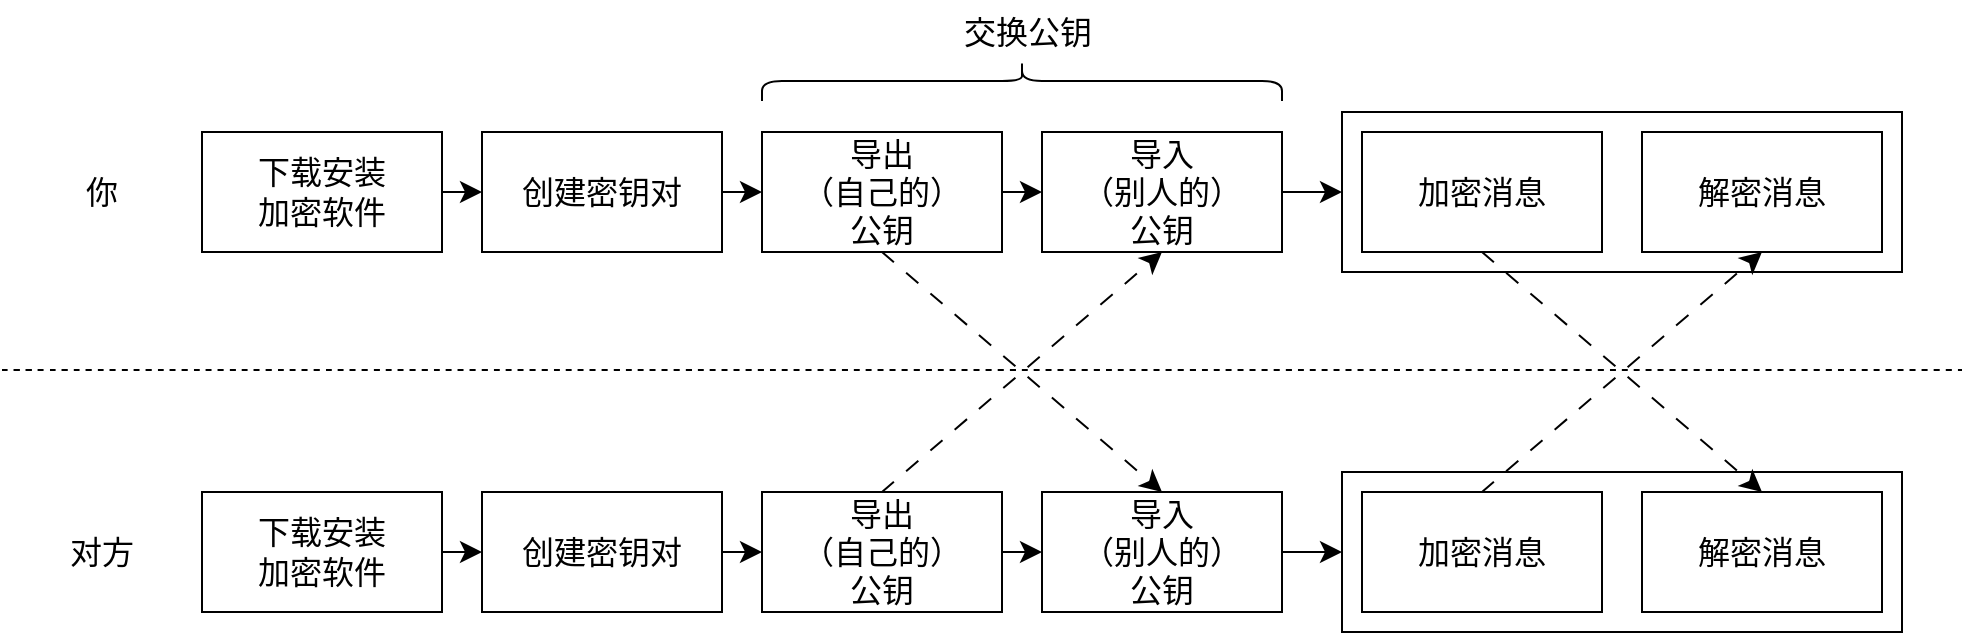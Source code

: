 <mxfile version="22.1.16" type="device">
  <diagram name="第 1 页" id="6o3pLhBRLdcL03w6bZhF">
    <mxGraphModel dx="1450" dy="638" grid="0" gridSize="10" guides="1" tooltips="1" connect="1" arrows="1" fold="1" page="0" pageScale="1" pageWidth="1169" pageHeight="827" math="0" shadow="0">
      <root>
        <mxCell id="0" />
        <mxCell id="1" parent="0" />
        <mxCell id="DIsmVBrg73zC50ADwtmq-12" value="" style="endArrow=none;html=1;rounded=0;fontSize=12;startSize=8;endSize=8;curved=1;dashed=1;fontFamily=思源黑体;" parent="1" edge="1">
          <mxGeometry width="50" height="50" relative="1" as="geometry">
            <mxPoint x="-320" y="187" as="sourcePoint" />
            <mxPoint x="660" y="187" as="targetPoint" />
          </mxGeometry>
        </mxCell>
        <mxCell id="DIsmVBrg73zC50ADwtmq-7" value="" style="rounded=0;whiteSpace=wrap;html=1;fontSize=16;fillColor=none;perimeterSpacing=0;strokeWidth=1;fontFamily=思源黑体;" parent="1" vertex="1">
          <mxGeometry x="350" y="58" width="280" height="80" as="geometry" />
        </mxCell>
        <mxCell id="DIsmVBrg73zC50ADwtmq-8" style="edgeStyle=none;curved=1;rounded=0;orthogonalLoop=1;jettySize=auto;html=1;exitX=1;exitY=0.5;exitDx=0;exitDy=0;entryX=0;entryY=0.5;entryDx=0;entryDy=0;fontSize=12;startSize=8;endSize=8;fontFamily=思源黑体;" parent="1" source="DIsmVBrg73zC50ADwtmq-1" target="DIsmVBrg73zC50ADwtmq-2" edge="1">
          <mxGeometry relative="1" as="geometry" />
        </mxCell>
        <mxCell id="DIsmVBrg73zC50ADwtmq-1" value="下载安装&lt;br&gt;加密软件" style="rounded=0;whiteSpace=wrap;html=1;fontSize=16;fontFamily=思源黑体;" parent="1" vertex="1">
          <mxGeometry x="-220" y="68" width="120" height="60" as="geometry" />
        </mxCell>
        <mxCell id="DIsmVBrg73zC50ADwtmq-9" style="edgeStyle=none;curved=1;rounded=0;orthogonalLoop=1;jettySize=auto;html=1;entryX=0;entryY=0.5;entryDx=0;entryDy=0;fontSize=12;startSize=8;endSize=8;fontFamily=思源黑体;" parent="1" source="DIsmVBrg73zC50ADwtmq-2" target="DIsmVBrg73zC50ADwtmq-3" edge="1">
          <mxGeometry relative="1" as="geometry" />
        </mxCell>
        <mxCell id="DIsmVBrg73zC50ADwtmq-2" value="创建密钥对" style="rounded=0;whiteSpace=wrap;html=1;fontSize=16;fontFamily=思源黑体;" parent="1" vertex="1">
          <mxGeometry x="-80" y="68" width="120" height="60" as="geometry" />
        </mxCell>
        <mxCell id="DIsmVBrg73zC50ADwtmq-10" style="edgeStyle=none;curved=1;rounded=0;orthogonalLoop=1;jettySize=auto;html=1;fontSize=12;startSize=8;endSize=8;fontFamily=思源黑体;" parent="1" source="DIsmVBrg73zC50ADwtmq-3" target="DIsmVBrg73zC50ADwtmq-4" edge="1">
          <mxGeometry relative="1" as="geometry" />
        </mxCell>
        <mxCell id="DIsmVBrg73zC50ADwtmq-3" value="导出&lt;br&gt;（自己的）&lt;br&gt;公钥" style="rounded=0;whiteSpace=wrap;html=1;fontSize=16;fontFamily=思源黑体;" parent="1" vertex="1">
          <mxGeometry x="60" y="68" width="120" height="60" as="geometry" />
        </mxCell>
        <mxCell id="DIsmVBrg73zC50ADwtmq-11" style="edgeStyle=none;curved=1;rounded=0;orthogonalLoop=1;jettySize=auto;html=1;fontSize=12;startSize=8;endSize=8;fontFamily=思源黑体;" parent="1" source="DIsmVBrg73zC50ADwtmq-4" target="DIsmVBrg73zC50ADwtmq-7" edge="1">
          <mxGeometry relative="1" as="geometry" />
        </mxCell>
        <mxCell id="DIsmVBrg73zC50ADwtmq-4" value="导入&lt;br&gt;（别人的）&lt;br&gt;公钥" style="rounded=0;whiteSpace=wrap;html=1;fontSize=16;fontFamily=思源黑体;" parent="1" vertex="1">
          <mxGeometry x="200" y="68" width="120" height="60" as="geometry" />
        </mxCell>
        <mxCell id="DIsmVBrg73zC50ADwtmq-5" value="加密消息" style="rounded=0;whiteSpace=wrap;html=1;fontSize=16;fontFamily=思源黑体;" parent="1" vertex="1">
          <mxGeometry x="360" y="68" width="120" height="60" as="geometry" />
        </mxCell>
        <mxCell id="DIsmVBrg73zC50ADwtmq-6" value="解密消息" style="rounded=0;whiteSpace=wrap;html=1;fontSize=16;fontFamily=思源黑体;" parent="1" vertex="1">
          <mxGeometry x="500" y="68" width="120" height="60" as="geometry" />
        </mxCell>
        <mxCell id="DIsmVBrg73zC50ADwtmq-13" value="你" style="text;html=1;strokeColor=none;fillColor=none;align=center;verticalAlign=middle;whiteSpace=wrap;rounded=0;fontSize=16;fontFamily=思源黑体;" parent="1" vertex="1">
          <mxGeometry x="-300" y="83" width="60" height="30" as="geometry" />
        </mxCell>
        <mxCell id="DIsmVBrg73zC50ADwtmq-14" value="" style="rounded=0;whiteSpace=wrap;html=1;fontSize=16;fillColor=none;fontFamily=思源黑体;" parent="1" vertex="1">
          <mxGeometry x="350" y="238" width="280" height="80" as="geometry" />
        </mxCell>
        <mxCell id="DIsmVBrg73zC50ADwtmq-15" style="edgeStyle=none;curved=1;rounded=0;orthogonalLoop=1;jettySize=auto;html=1;exitX=1;exitY=0.5;exitDx=0;exitDy=0;entryX=0;entryY=0.5;entryDx=0;entryDy=0;fontSize=12;startSize=8;endSize=8;fontFamily=思源黑体;" parent="1" source="DIsmVBrg73zC50ADwtmq-16" target="DIsmVBrg73zC50ADwtmq-18" edge="1">
          <mxGeometry relative="1" as="geometry" />
        </mxCell>
        <mxCell id="DIsmVBrg73zC50ADwtmq-16" value="下载安装&lt;br&gt;加密软件" style="rounded=0;whiteSpace=wrap;html=1;fontSize=16;fontFamily=思源黑体;" parent="1" vertex="1">
          <mxGeometry x="-220" y="248" width="120" height="60" as="geometry" />
        </mxCell>
        <mxCell id="DIsmVBrg73zC50ADwtmq-17" style="edgeStyle=none;curved=1;rounded=0;orthogonalLoop=1;jettySize=auto;html=1;entryX=0;entryY=0.5;entryDx=0;entryDy=0;fontSize=12;startSize=8;endSize=8;fontFamily=思源黑体;" parent="1" source="DIsmVBrg73zC50ADwtmq-18" target="DIsmVBrg73zC50ADwtmq-20" edge="1">
          <mxGeometry relative="1" as="geometry" />
        </mxCell>
        <mxCell id="DIsmVBrg73zC50ADwtmq-18" value="创建密钥对" style="rounded=0;whiteSpace=wrap;html=1;fontSize=16;fontFamily=思源黑体;" parent="1" vertex="1">
          <mxGeometry x="-80" y="248" width="120" height="60" as="geometry" />
        </mxCell>
        <mxCell id="DIsmVBrg73zC50ADwtmq-19" style="edgeStyle=none;curved=1;rounded=0;orthogonalLoop=1;jettySize=auto;html=1;fontSize=12;startSize=8;endSize=8;fontFamily=思源黑体;" parent="1" source="DIsmVBrg73zC50ADwtmq-20" target="DIsmVBrg73zC50ADwtmq-22" edge="1">
          <mxGeometry relative="1" as="geometry" />
        </mxCell>
        <mxCell id="DIsmVBrg73zC50ADwtmq-20" value="导出&lt;br&gt;（自己的）&lt;br&gt;公钥" style="rounded=0;whiteSpace=wrap;html=1;fontSize=16;fontFamily=思源黑体;" parent="1" vertex="1">
          <mxGeometry x="60" y="248" width="120" height="60" as="geometry" />
        </mxCell>
        <mxCell id="DIsmVBrg73zC50ADwtmq-21" style="edgeStyle=none;curved=1;rounded=0;orthogonalLoop=1;jettySize=auto;html=1;fontSize=12;startSize=8;endSize=8;fontFamily=思源黑体;" parent="1" source="DIsmVBrg73zC50ADwtmq-22" target="DIsmVBrg73zC50ADwtmq-14" edge="1">
          <mxGeometry relative="1" as="geometry" />
        </mxCell>
        <mxCell id="DIsmVBrg73zC50ADwtmq-22" value="导入&lt;br&gt;（别人的）&lt;br&gt;公钥" style="rounded=0;whiteSpace=wrap;html=1;fontSize=16;fontFamily=思源黑体;" parent="1" vertex="1">
          <mxGeometry x="200" y="248" width="120" height="60" as="geometry" />
        </mxCell>
        <mxCell id="DIsmVBrg73zC50ADwtmq-23" value="加密消息" style="rounded=0;whiteSpace=wrap;html=1;fontSize=16;fontFamily=思源黑体;" parent="1" vertex="1">
          <mxGeometry x="360" y="248" width="120" height="60" as="geometry" />
        </mxCell>
        <mxCell id="DIsmVBrg73zC50ADwtmq-24" value="解密消息" style="rounded=0;whiteSpace=wrap;html=1;fontSize=16;fontFamily=思源黑体;" parent="1" vertex="1">
          <mxGeometry x="500" y="248" width="120" height="60" as="geometry" />
        </mxCell>
        <mxCell id="DIsmVBrg73zC50ADwtmq-25" value="对方" style="text;html=1;strokeColor=none;fillColor=none;align=center;verticalAlign=middle;whiteSpace=wrap;rounded=0;fontSize=16;fontFamily=思源黑体;" parent="1" vertex="1">
          <mxGeometry x="-300" y="263" width="60" height="30" as="geometry" />
        </mxCell>
        <mxCell id="YACWjhygyki7UJ2SljOf-1" value="" style="shape=curlyBracket;whiteSpace=wrap;html=1;rounded=1;labelPosition=left;verticalLabelPosition=middle;align=right;verticalAlign=middle;fontSize=16;rotation=90;fontFamily=思源黑体;" parent="1" vertex="1">
          <mxGeometry x="180" y="-87.5" width="20" height="260" as="geometry" />
        </mxCell>
        <mxCell id="YACWjhygyki7UJ2SljOf-2" value="交换公钥" style="text;html=1;strokeColor=none;fillColor=none;align=center;verticalAlign=middle;whiteSpace=wrap;rounded=0;fontSize=16;fontFamily=思源黑体;" parent="1" vertex="1">
          <mxGeometry x="157.5" y="2.5" width="70" height="30" as="geometry" />
        </mxCell>
        <mxCell id="DIsmVBrg73zC50ADwtmq-27" style="edgeStyle=none;curved=1;rounded=0;orthogonalLoop=1;jettySize=auto;html=1;exitX=0.5;exitY=1;exitDx=0;exitDy=0;entryX=0.5;entryY=0;entryDx=0;entryDy=0;fontSize=12;startSize=8;endSize=8;dashed=1;dashPattern=8 8;fontFamily=思源黑体;" parent="1" source="DIsmVBrg73zC50ADwtmq-3" target="DIsmVBrg73zC50ADwtmq-22" edge="1">
          <mxGeometry relative="1" as="geometry" />
        </mxCell>
        <mxCell id="DIsmVBrg73zC50ADwtmq-26" style="edgeStyle=none;curved=1;rounded=0;orthogonalLoop=1;jettySize=auto;html=1;exitX=0.5;exitY=0;exitDx=0;exitDy=0;entryX=0.5;entryY=1;entryDx=0;entryDy=0;fontSize=12;startSize=8;endSize=8;dashed=1;dashPattern=8 8;fontFamily=思源黑体;" parent="1" source="DIsmVBrg73zC50ADwtmq-20" target="DIsmVBrg73zC50ADwtmq-4" edge="1">
          <mxGeometry relative="1" as="geometry" />
        </mxCell>
        <mxCell id="DIsmVBrg73zC50ADwtmq-28" style="edgeStyle=none;curved=1;rounded=0;orthogonalLoop=1;jettySize=auto;html=1;exitX=0.5;exitY=1;exitDx=0;exitDy=0;entryX=0.5;entryY=0;entryDx=0;entryDy=0;fontSize=12;startSize=8;endSize=8;dashed=1;dashPattern=8 8;fontFamily=思源黑体;" parent="1" source="DIsmVBrg73zC50ADwtmq-5" target="DIsmVBrg73zC50ADwtmq-24" edge="1">
          <mxGeometry relative="1" as="geometry" />
        </mxCell>
        <mxCell id="DIsmVBrg73zC50ADwtmq-29" style="edgeStyle=none;curved=1;rounded=0;orthogonalLoop=1;jettySize=auto;html=1;exitX=0.5;exitY=0;exitDx=0;exitDy=0;entryX=0.5;entryY=1;entryDx=0;entryDy=0;fontSize=12;startSize=8;endSize=8;dashed=1;dashPattern=8 8;fontFamily=思源黑体;" parent="1" source="DIsmVBrg73zC50ADwtmq-23" target="DIsmVBrg73zC50ADwtmq-6" edge="1">
          <mxGeometry relative="1" as="geometry" />
        </mxCell>
      </root>
    </mxGraphModel>
  </diagram>
</mxfile>
